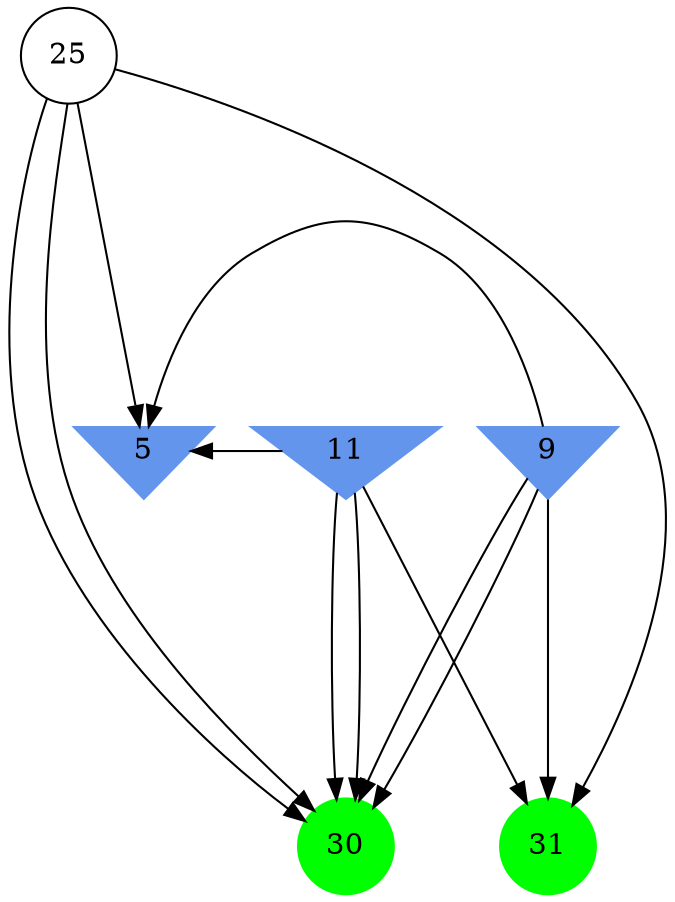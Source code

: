 digraph brain {
	ranksep=2.0;
	5 [shape=invtriangle,style=filled,color=cornflowerblue];
	9 [shape=invtriangle,style=filled,color=cornflowerblue];
	11 [shape=invtriangle,style=filled,color=cornflowerblue];
	25 [shape=circle,color=black];
	30 [shape=circle,style=filled,color=green];
	31 [shape=circle,style=filled,color=green];
	11	->	31;
	11	->	5;
	11	->	30;
	11	->	30;
	9	->	31;
	9	->	5;
	9	->	30;
	9	->	30;
	25	->	31;
	25	->	5;
	25	->	30;
	25	->	30;
	{ rank=same; 5; 9; 11; }
	{ rank=same; 25; }
	{ rank=same; 30; 31; }
}
